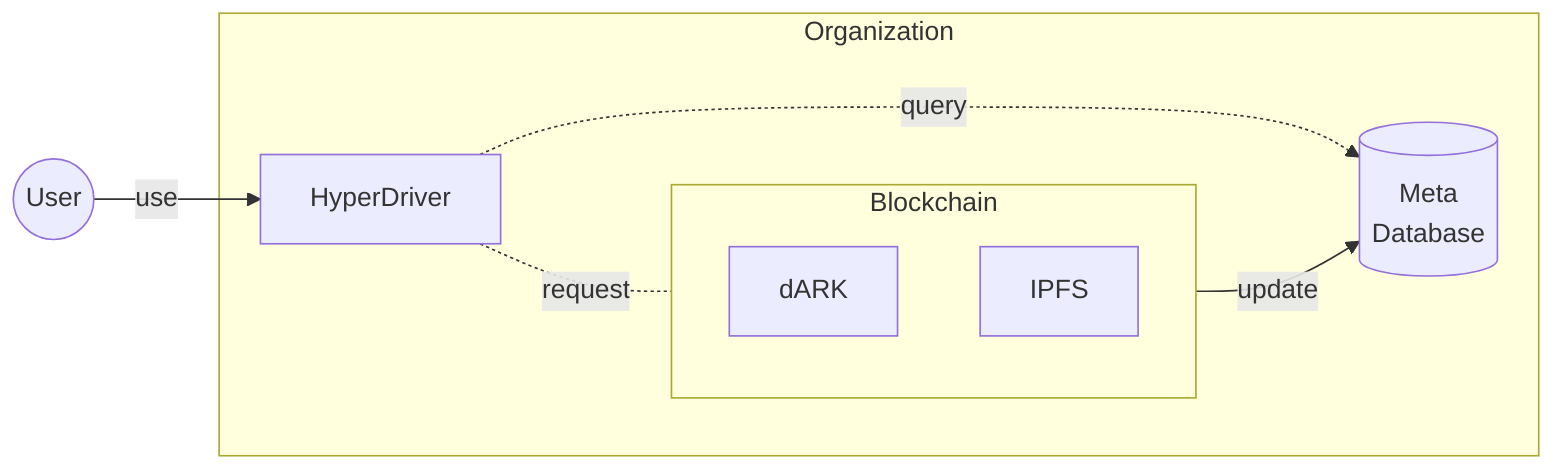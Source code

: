 graph LR
    %% @config(./mmd_config.json)
    DA[dARK]
    MR[IPFS]
    HD[HyperDriver]
    MD[(Meta\nDatabase)]

    US((User))
    

    %% subgraph TD SS ["Space Shuttles" ]
    %%     HD
    %% end
    subgraph O[Organization]
        subgraph GC[Blockchain]
            DA
            MR
        end

        HD .- |request| GC
        

        GC -->|update| MD

        HD ..->|query| MD
    end

    US --> | use | HD